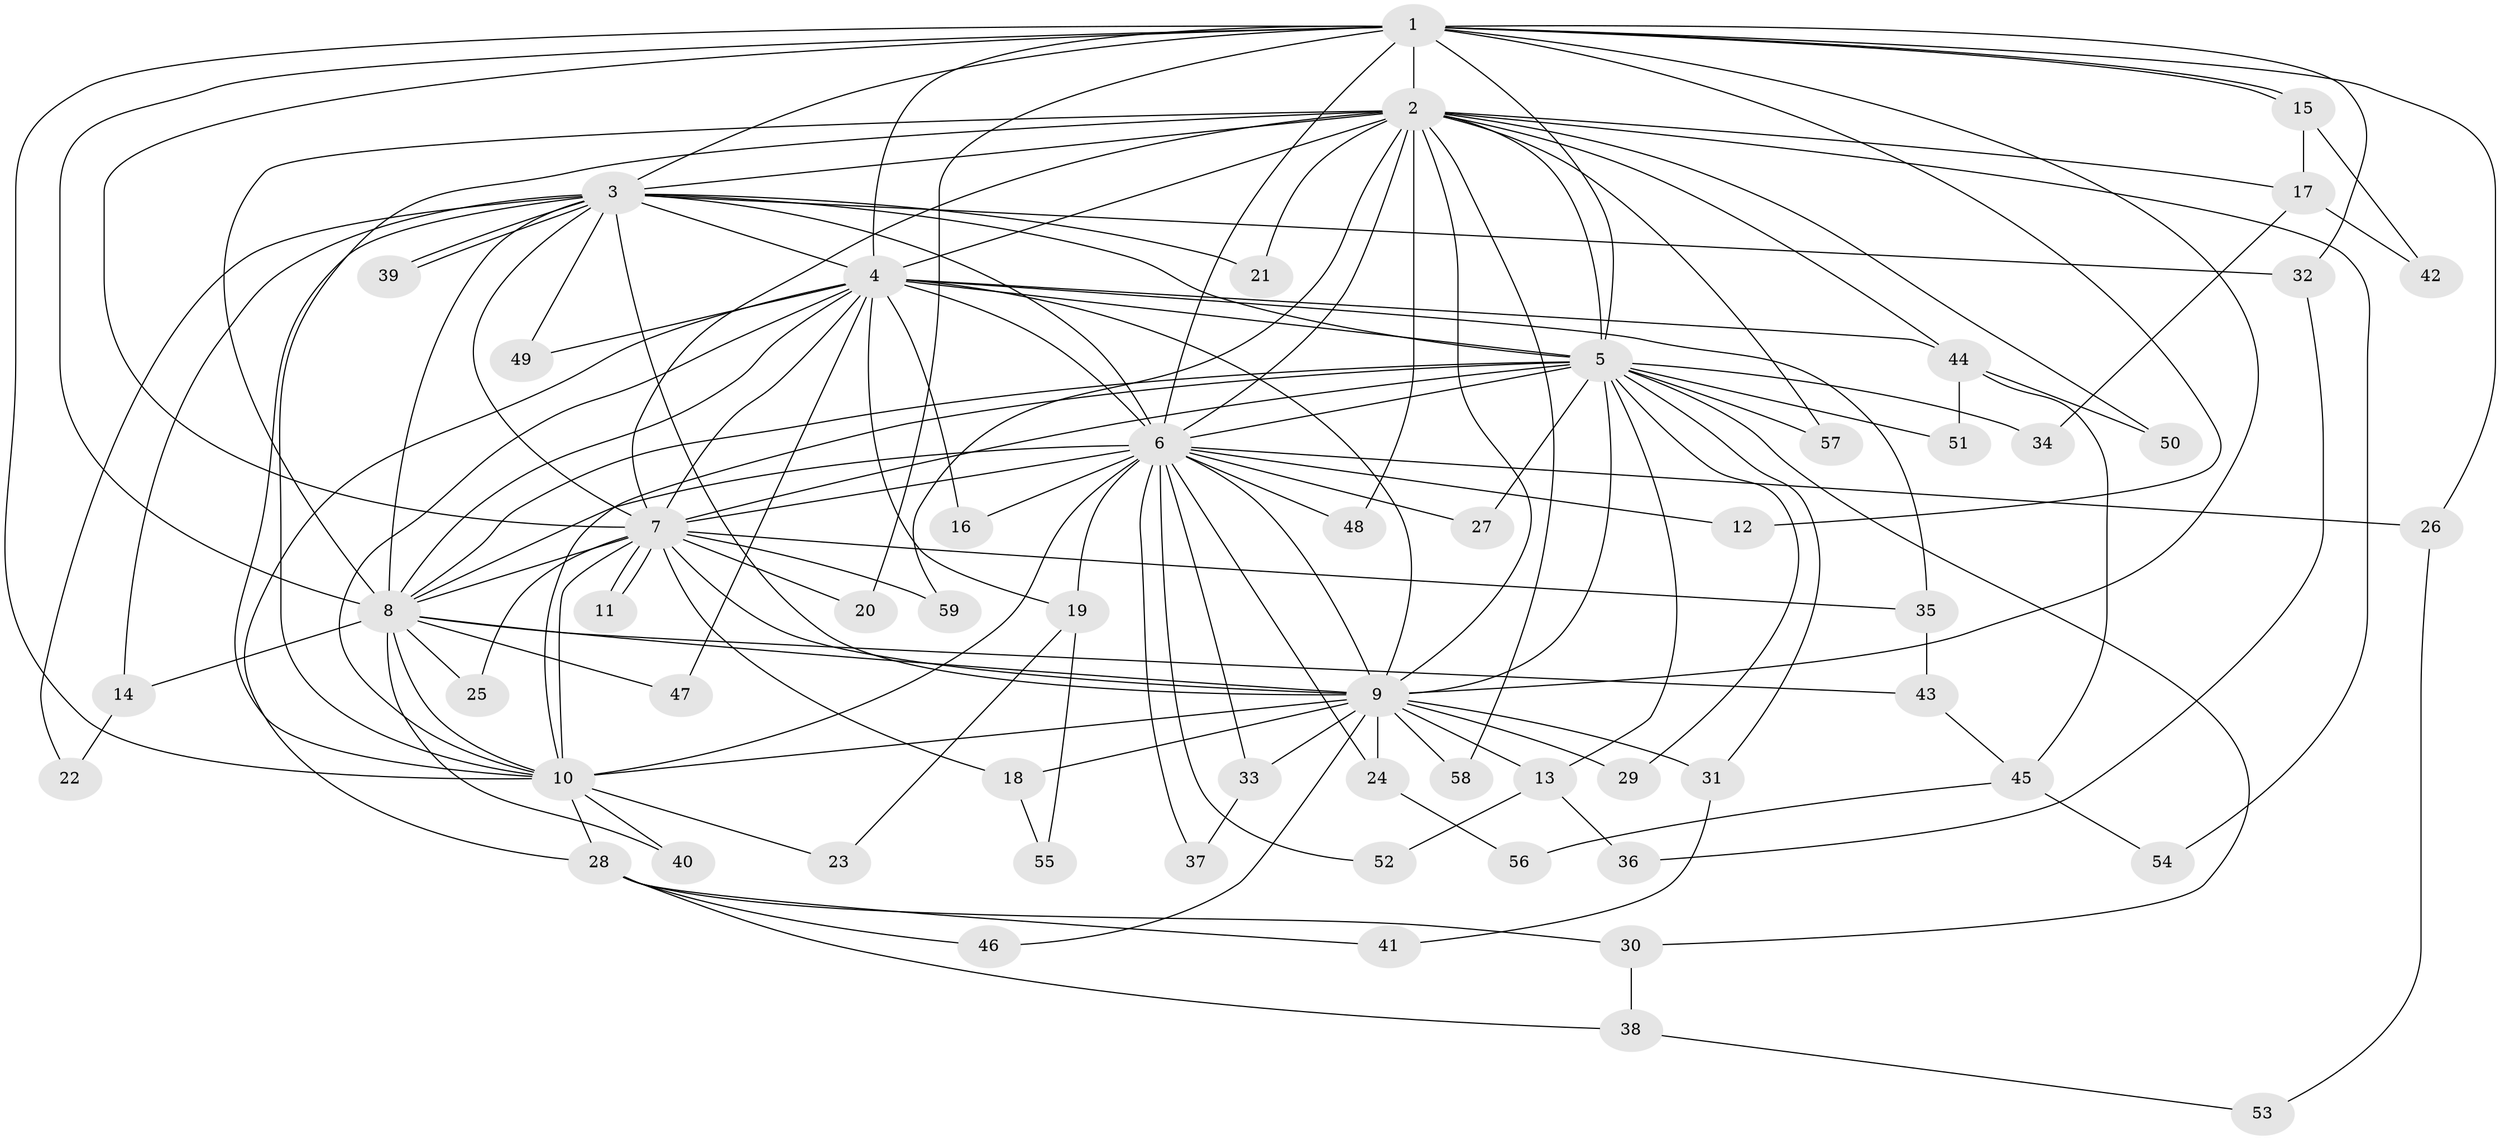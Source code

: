 // Generated by graph-tools (version 1.1) at 2025/35/03/09/25 02:35:09]
// undirected, 59 vertices, 143 edges
graph export_dot {
graph [start="1"]
  node [color=gray90,style=filled];
  1;
  2;
  3;
  4;
  5;
  6;
  7;
  8;
  9;
  10;
  11;
  12;
  13;
  14;
  15;
  16;
  17;
  18;
  19;
  20;
  21;
  22;
  23;
  24;
  25;
  26;
  27;
  28;
  29;
  30;
  31;
  32;
  33;
  34;
  35;
  36;
  37;
  38;
  39;
  40;
  41;
  42;
  43;
  44;
  45;
  46;
  47;
  48;
  49;
  50;
  51;
  52;
  53;
  54;
  55;
  56;
  57;
  58;
  59;
  1 -- 2;
  1 -- 3;
  1 -- 4;
  1 -- 5;
  1 -- 6;
  1 -- 7;
  1 -- 8;
  1 -- 9;
  1 -- 10;
  1 -- 12;
  1 -- 15;
  1 -- 15;
  1 -- 20;
  1 -- 26;
  1 -- 32;
  2 -- 3;
  2 -- 4;
  2 -- 5;
  2 -- 6;
  2 -- 7;
  2 -- 8;
  2 -- 9;
  2 -- 10;
  2 -- 17;
  2 -- 21;
  2 -- 44;
  2 -- 48;
  2 -- 50;
  2 -- 54;
  2 -- 57;
  2 -- 58;
  2 -- 59;
  3 -- 4;
  3 -- 5;
  3 -- 6;
  3 -- 7;
  3 -- 8;
  3 -- 9;
  3 -- 10;
  3 -- 14;
  3 -- 21;
  3 -- 22;
  3 -- 32;
  3 -- 39;
  3 -- 39;
  3 -- 49;
  4 -- 5;
  4 -- 6;
  4 -- 7;
  4 -- 8;
  4 -- 9;
  4 -- 10;
  4 -- 16;
  4 -- 19;
  4 -- 28;
  4 -- 35;
  4 -- 44;
  4 -- 47;
  4 -- 49;
  5 -- 6;
  5 -- 7;
  5 -- 8;
  5 -- 9;
  5 -- 10;
  5 -- 13;
  5 -- 27;
  5 -- 29;
  5 -- 30;
  5 -- 31;
  5 -- 34;
  5 -- 51;
  5 -- 57;
  6 -- 7;
  6 -- 8;
  6 -- 9;
  6 -- 10;
  6 -- 12;
  6 -- 16;
  6 -- 19;
  6 -- 24;
  6 -- 26;
  6 -- 27;
  6 -- 33;
  6 -- 37;
  6 -- 48;
  6 -- 52;
  7 -- 8;
  7 -- 9;
  7 -- 10;
  7 -- 11;
  7 -- 11;
  7 -- 18;
  7 -- 20;
  7 -- 25;
  7 -- 35;
  7 -- 59;
  8 -- 9;
  8 -- 10;
  8 -- 14;
  8 -- 25;
  8 -- 40;
  8 -- 43;
  8 -- 47;
  9 -- 10;
  9 -- 13;
  9 -- 18;
  9 -- 24;
  9 -- 29;
  9 -- 31;
  9 -- 33;
  9 -- 46;
  9 -- 58;
  10 -- 23;
  10 -- 28;
  10 -- 40;
  13 -- 36;
  13 -- 52;
  14 -- 22;
  15 -- 17;
  15 -- 42;
  17 -- 34;
  17 -- 42;
  18 -- 55;
  19 -- 23;
  19 -- 55;
  24 -- 56;
  26 -- 53;
  28 -- 30;
  28 -- 38;
  28 -- 41;
  28 -- 46;
  30 -- 38;
  31 -- 41;
  32 -- 36;
  33 -- 37;
  35 -- 43;
  38 -- 53;
  43 -- 45;
  44 -- 45;
  44 -- 50;
  44 -- 51;
  45 -- 54;
  45 -- 56;
}
